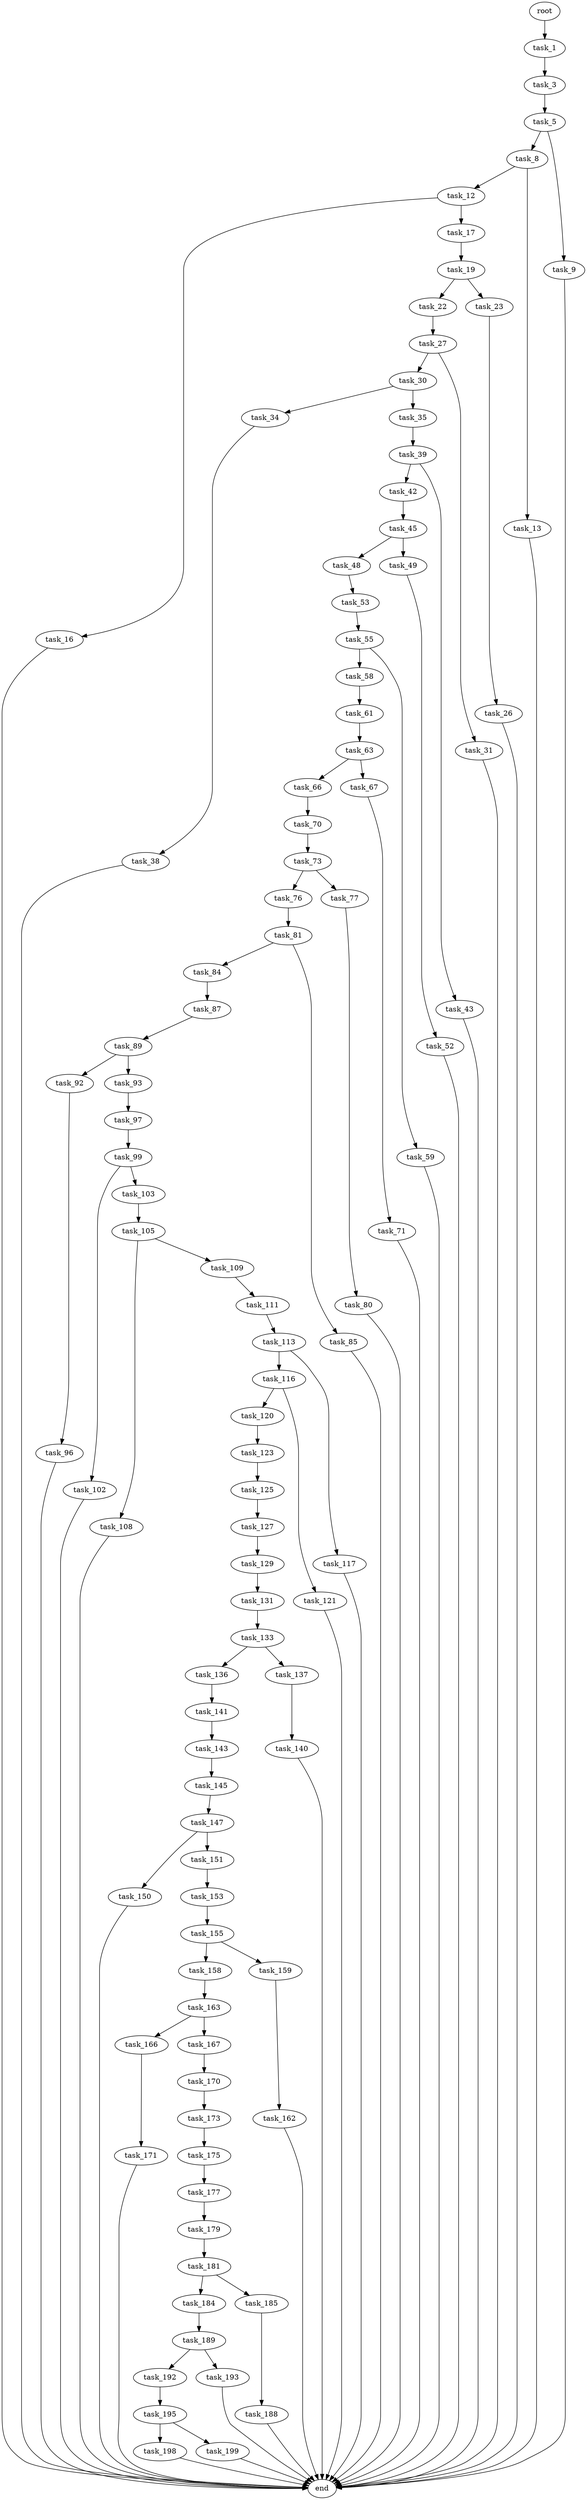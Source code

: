 digraph G {
  root [size="0.000000"];
  task_1 [size="16636049791.000000"];
  task_3 [size="364632796996.000000"];
  task_5 [size="6497650993.000000"];
  task_8 [size="1073741824000.000000"];
  task_9 [size="1073741824000.000000"];
  task_12 [size="7190230669.000000"];
  task_13 [size="1149567911.000000"];
  end [size="0.000000"];
  task_16 [size="34883077870.000000"];
  task_17 [size="159300627366.000000"];
  task_19 [size="4683270382.000000"];
  task_22 [size="1864892516.000000"];
  task_23 [size="2303316659.000000"];
  task_27 [size="16374799714.000000"];
  task_26 [size="1073741824000.000000"];
  task_30 [size="1073741824000.000000"];
  task_31 [size="1783231184.000000"];
  task_34 [size="68719476736.000000"];
  task_35 [size="68719476736.000000"];
  task_38 [size="10500475241.000000"];
  task_39 [size="1594574252.000000"];
  task_42 [size="8958793704.000000"];
  task_43 [size="39678289925.000000"];
  task_45 [size="187932681240.000000"];
  task_48 [size="231928233984.000000"];
  task_49 [size="8589934592.000000"];
  task_53 [size="29341715906.000000"];
  task_52 [size="368293445632.000000"];
  task_55 [size="1134540802604.000000"];
  task_58 [size="236046048883.000000"];
  task_59 [size="68719476736.000000"];
  task_61 [size="11438489123.000000"];
  task_63 [size="68719476736.000000"];
  task_66 [size="28991029248.000000"];
  task_67 [size="668832634082.000000"];
  task_70 [size="5969898448.000000"];
  task_71 [size="370499007270.000000"];
  task_73 [size="254445757917.000000"];
  task_76 [size="42938119997.000000"];
  task_77 [size="31683752347.000000"];
  task_81 [size="24640833797.000000"];
  task_80 [size="146076509452.000000"];
  task_84 [size="68719476736.000000"];
  task_85 [size="9809243747.000000"];
  task_87 [size="8589934592.000000"];
  task_89 [size="231928233984.000000"];
  task_92 [size="27465670656.000000"];
  task_93 [size="1061176268882.000000"];
  task_96 [size="209336688463.000000"];
  task_97 [size="113988901683.000000"];
  task_99 [size="11756469250.000000"];
  task_102 [size="782757789696.000000"];
  task_103 [size="4426136933.000000"];
  task_105 [size="270773754951.000000"];
  task_108 [size="815836702967.000000"];
  task_109 [size="684461450504.000000"];
  task_111 [size="632058656424.000000"];
  task_113 [size="499023446116.000000"];
  task_116 [size="782757789696.000000"];
  task_117 [size="19407802150.000000"];
  task_120 [size="68719476736.000000"];
  task_121 [size="988152462793.000000"];
  task_123 [size="283964910410.000000"];
  task_125 [size="231928233984.000000"];
  task_127 [size="134217728000.000000"];
  task_129 [size="8071085336.000000"];
  task_131 [size="317702119538.000000"];
  task_133 [size="611105689346.000000"];
  task_136 [size="8589934592.000000"];
  task_137 [size="3674191172.000000"];
  task_141 [size="8589934592.000000"];
  task_140 [size="5493612019.000000"];
  task_143 [size="3915122834.000000"];
  task_145 [size="8589934592.000000"];
  task_147 [size="1168900654.000000"];
  task_150 [size="544582994845.000000"];
  task_151 [size="368293445632.000000"];
  task_153 [size="180147675984.000000"];
  task_155 [size="2871037050.000000"];
  task_158 [size="152938298544.000000"];
  task_159 [size="1073741824000.000000"];
  task_163 [size="2704682910.000000"];
  task_162 [size="163185414399.000000"];
  task_166 [size="549755813888.000000"];
  task_167 [size="526904054691.000000"];
  task_171 [size="549755813888.000000"];
  task_170 [size="6116878372.000000"];
  task_173 [size="14725229236.000000"];
  task_175 [size="433101401231.000000"];
  task_177 [size="5782074915.000000"];
  task_179 [size="231928233984.000000"];
  task_181 [size="1073741824000.000000"];
  task_184 [size="1073741824000.000000"];
  task_185 [size="20113715358.000000"];
  task_189 [size="199708956492.000000"];
  task_188 [size="936680127865.000000"];
  task_192 [size="231928233984.000000"];
  task_193 [size="10746174727.000000"];
  task_195 [size="28991029248.000000"];
  task_198 [size="28991029248.000000"];
  task_199 [size="1073741824000.000000"];

  root -> task_1 [size="1.000000"];
  task_1 -> task_3 [size="679477248.000000"];
  task_3 -> task_5 [size="411041792.000000"];
  task_5 -> task_8 [size="134217728.000000"];
  task_5 -> task_9 [size="134217728.000000"];
  task_8 -> task_12 [size="838860800.000000"];
  task_8 -> task_13 [size="838860800.000000"];
  task_9 -> end [size="1.000000"];
  task_12 -> task_16 [size="301989888.000000"];
  task_12 -> task_17 [size="301989888.000000"];
  task_13 -> end [size="1.000000"];
  task_16 -> end [size="1.000000"];
  task_17 -> task_19 [size="209715200.000000"];
  task_19 -> task_22 [size="209715200.000000"];
  task_19 -> task_23 [size="209715200.000000"];
  task_22 -> task_27 [size="75497472.000000"];
  task_23 -> task_26 [size="209715200.000000"];
  task_27 -> task_30 [size="301989888.000000"];
  task_27 -> task_31 [size="301989888.000000"];
  task_26 -> end [size="1.000000"];
  task_30 -> task_34 [size="838860800.000000"];
  task_30 -> task_35 [size="838860800.000000"];
  task_31 -> end [size="1.000000"];
  task_34 -> task_38 [size="134217728.000000"];
  task_35 -> task_39 [size="134217728.000000"];
  task_38 -> end [size="1.000000"];
  task_39 -> task_42 [size="33554432.000000"];
  task_39 -> task_43 [size="33554432.000000"];
  task_42 -> task_45 [size="301989888.000000"];
  task_43 -> end [size="1.000000"];
  task_45 -> task_48 [size="134217728.000000"];
  task_45 -> task_49 [size="134217728.000000"];
  task_48 -> task_53 [size="301989888.000000"];
  task_49 -> task_52 [size="33554432.000000"];
  task_53 -> task_55 [size="838860800.000000"];
  task_52 -> end [size="1.000000"];
  task_55 -> task_58 [size="838860800.000000"];
  task_55 -> task_59 [size="838860800.000000"];
  task_58 -> task_61 [size="301989888.000000"];
  task_59 -> end [size="1.000000"];
  task_61 -> task_63 [size="301989888.000000"];
  task_63 -> task_66 [size="134217728.000000"];
  task_63 -> task_67 [size="134217728.000000"];
  task_66 -> task_70 [size="75497472.000000"];
  task_67 -> task_71 [size="411041792.000000"];
  task_70 -> task_73 [size="209715200.000000"];
  task_71 -> end [size="1.000000"];
  task_73 -> task_76 [size="209715200.000000"];
  task_73 -> task_77 [size="209715200.000000"];
  task_76 -> task_81 [size="679477248.000000"];
  task_77 -> task_80 [size="838860800.000000"];
  task_81 -> task_84 [size="679477248.000000"];
  task_81 -> task_85 [size="679477248.000000"];
  task_80 -> end [size="1.000000"];
  task_84 -> task_87 [size="134217728.000000"];
  task_85 -> end [size="1.000000"];
  task_87 -> task_89 [size="33554432.000000"];
  task_89 -> task_92 [size="301989888.000000"];
  task_89 -> task_93 [size="301989888.000000"];
  task_92 -> task_96 [size="536870912.000000"];
  task_93 -> task_97 [size="679477248.000000"];
  task_96 -> end [size="1.000000"];
  task_97 -> task_99 [size="209715200.000000"];
  task_99 -> task_102 [size="838860800.000000"];
  task_99 -> task_103 [size="838860800.000000"];
  task_102 -> end [size="1.000000"];
  task_103 -> task_105 [size="75497472.000000"];
  task_105 -> task_108 [size="301989888.000000"];
  task_105 -> task_109 [size="301989888.000000"];
  task_108 -> end [size="1.000000"];
  task_109 -> task_111 [size="536870912.000000"];
  task_111 -> task_113 [size="536870912.000000"];
  task_113 -> task_116 [size="536870912.000000"];
  task_113 -> task_117 [size="536870912.000000"];
  task_116 -> task_120 [size="679477248.000000"];
  task_116 -> task_121 [size="679477248.000000"];
  task_117 -> end [size="1.000000"];
  task_120 -> task_123 [size="134217728.000000"];
  task_121 -> end [size="1.000000"];
  task_123 -> task_125 [size="209715200.000000"];
  task_125 -> task_127 [size="301989888.000000"];
  task_127 -> task_129 [size="209715200.000000"];
  task_129 -> task_131 [size="33554432.000000"];
  task_131 -> task_133 [size="209715200.000000"];
  task_133 -> task_136 [size="679477248.000000"];
  task_133 -> task_137 [size="679477248.000000"];
  task_136 -> task_141 [size="33554432.000000"];
  task_137 -> task_140 [size="301989888.000000"];
  task_141 -> task_143 [size="33554432.000000"];
  task_140 -> end [size="1.000000"];
  task_143 -> task_145 [size="209715200.000000"];
  task_145 -> task_147 [size="33554432.000000"];
  task_147 -> task_150 [size="33554432.000000"];
  task_147 -> task_151 [size="33554432.000000"];
  task_150 -> end [size="1.000000"];
  task_151 -> task_153 [size="411041792.000000"];
  task_153 -> task_155 [size="134217728.000000"];
  task_155 -> task_158 [size="301989888.000000"];
  task_155 -> task_159 [size="301989888.000000"];
  task_158 -> task_163 [size="134217728.000000"];
  task_159 -> task_162 [size="838860800.000000"];
  task_163 -> task_166 [size="75497472.000000"];
  task_163 -> task_167 [size="75497472.000000"];
  task_162 -> end [size="1.000000"];
  task_166 -> task_171 [size="536870912.000000"];
  task_167 -> task_170 [size="679477248.000000"];
  task_171 -> end [size="1.000000"];
  task_170 -> task_173 [size="209715200.000000"];
  task_173 -> task_175 [size="33554432.000000"];
  task_175 -> task_177 [size="679477248.000000"];
  task_177 -> task_179 [size="301989888.000000"];
  task_179 -> task_181 [size="301989888.000000"];
  task_181 -> task_184 [size="838860800.000000"];
  task_181 -> task_185 [size="838860800.000000"];
  task_184 -> task_189 [size="838860800.000000"];
  task_185 -> task_188 [size="33554432.000000"];
  task_189 -> task_192 [size="134217728.000000"];
  task_189 -> task_193 [size="134217728.000000"];
  task_188 -> end [size="1.000000"];
  task_192 -> task_195 [size="301989888.000000"];
  task_193 -> end [size="1.000000"];
  task_195 -> task_198 [size="75497472.000000"];
  task_195 -> task_199 [size="75497472.000000"];
  task_198 -> end [size="1.000000"];
  task_199 -> end [size="1.000000"];
}
